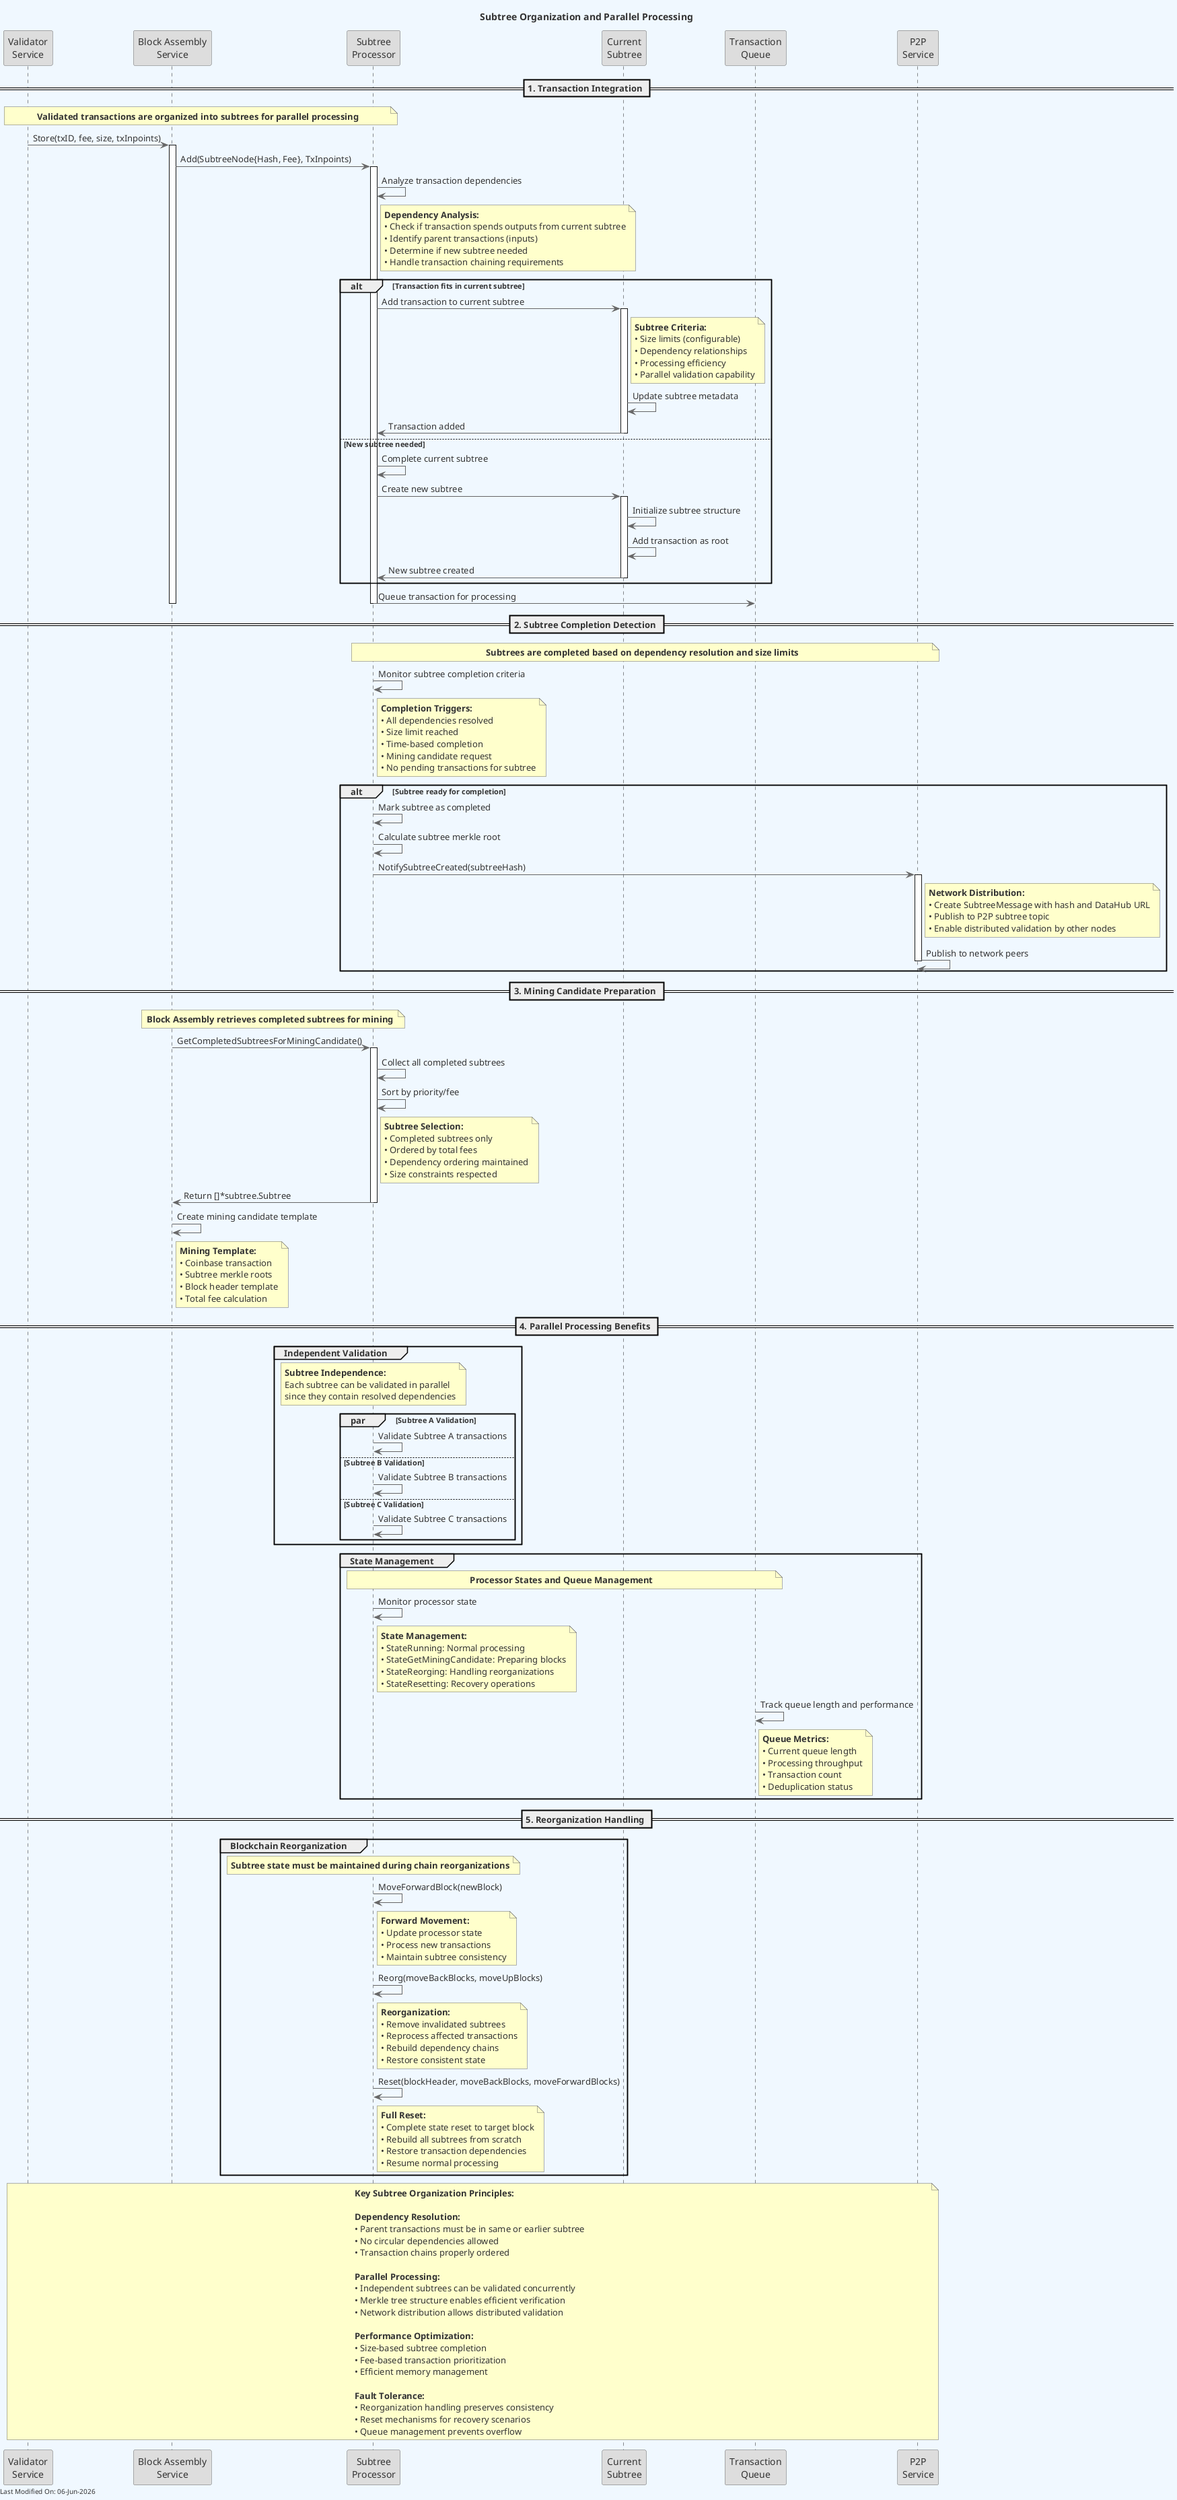 @startuml
skinparam backgroundColor #F0F8FF
skinparam defaultFontColor #333333
skinparam arrowColor #666666

' Define borders for all elements
skinparam entity {
  BorderColor #666666
  BackgroundColor #DDDDDD
}

skinparam control {
  BorderColor #666666
  BackgroundColor #DDDDDD
}

skinparam participant {
  BorderColor #666666
  BackgroundColor #DDDDDD
}

skinparam note {
  BorderColor #666666
  BackgroundColor #FFFFCC
}

title Subtree Organization and Parallel Processing

participant "Validator\nService" as Val
participant "Block Assembly\nService" as BA
participant "Subtree\nProcessor" as SP
participant "Current\nSubtree" as CS
participant "Transaction\nQueue" as TQ
participant "P2P\nService" as P2P

== 1. Transaction Integration ==
note over Val, SP
  **Validated transactions are organized into subtrees for parallel processing**
end note

Val -> BA : Store(txID, fee, size, txInpoints)
activate BA
BA -> SP : Add(SubtreeNode{Hash, Fee}, TxInpoints)
activate SP

SP -> SP : Analyze transaction dependencies
note right of SP
  **Dependency Analysis:**
  • Check if transaction spends outputs from current subtree
  • Identify parent transactions (inputs)
  • Determine if new subtree needed
  • Handle transaction chaining requirements
end note

alt Transaction fits in current subtree
  SP -> CS : Add transaction to current subtree
  activate CS
  note right of CS
    **Subtree Criteria:**
    • Size limits (configurable)
    • Dependency relationships
    • Processing efficiency
    • Parallel validation capability
  end note
  CS -> CS : Update subtree metadata
  CS -> SP : Transaction added
  deactivate CS
else New subtree needed
  SP -> SP : Complete current subtree
  SP -> CS : Create new subtree
  activate CS
  CS -> CS : Initialize subtree structure
  CS -> CS : Add transaction as root
  CS -> SP : New subtree created
  deactivate CS
end

SP -> TQ : Queue transaction for processing
deactivate SP
deactivate BA

== 2. Subtree Completion Detection ==
note over SP, P2P
  **Subtrees are completed based on dependency resolution and size limits**
end note

SP -> SP : Monitor subtree completion criteria
note right of SP
  **Completion Triggers:**
  • All dependencies resolved
  • Size limit reached
  • Time-based completion
  • Mining candidate request
  • No pending transactions for subtree
end note

alt Subtree ready for completion
  SP -> SP : Mark subtree as completed
  SP -> SP : Calculate subtree merkle root

  SP -> P2P : NotifySubtreeCreated(subtreeHash)
  activate P2P
  note right of P2P
    **Network Distribution:**
    • Create SubtreeMessage with hash and DataHub URL
    • Publish to P2P subtree topic
    • Enable distributed validation by other nodes
  end note
  P2P -> P2P : Publish to network peers
  deactivate P2P
end

== 3. Mining Candidate Preparation ==
note over BA, SP
  **Block Assembly retrieves completed subtrees for mining**
end note

BA -> SP : GetCompletedSubtreesForMiningCandidate()
activate SP
SP -> SP : Collect all completed subtrees
SP -> SP : Sort by priority/fee
note right of SP
  **Subtree Selection:**
  • Completed subtrees only
  • Ordered by total fees
  • Dependency ordering maintained
  • Size constraints respected
end note
SP -> BA : Return []*subtree.Subtree
deactivate SP

BA -> BA : Create mining candidate template
note right of BA
  **Mining Template:**
  • Coinbase transaction
  • Subtree merkle roots
  • Block header template
  • Total fee calculation
end note

== 4. Parallel Processing Benefits ==
group Independent Validation
  note over SP
    **Subtree Independence:**
    Each subtree can be validated in parallel
    since they contain resolved dependencies
  end note

  par Subtree A Validation
    SP -> SP : Validate Subtree A transactions
  else Subtree B Validation
    SP -> SP : Validate Subtree B transactions
  else Subtree C Validation
    SP -> SP : Validate Subtree C transactions
  end
end

group State Management
  note over SP, TQ
    **Processor States and Queue Management**
  end note

  SP -> SP : Monitor processor state
  note right of SP
    **State Management:**
    • StateRunning: Normal processing
    • StateGetMiningCandidate: Preparing blocks
    • StateReorging: Handling reorganizations
    • StateResetting: Recovery operations
  end note

  TQ -> TQ : Track queue length and performance
  note right of TQ
    **Queue Metrics:**
    • Current queue length
    • Processing throughput
    • Transaction count
    • Deduplication status
  end note
end

== 5. Reorganization Handling ==
group Blockchain Reorganization
  note over SP
    **Subtree state must be maintained during chain reorganizations**
  end note

  SP -> SP : MoveForwardBlock(newBlock)
  note right of SP
    **Forward Movement:**
    • Update processor state
    • Process new transactions
    • Maintain subtree consistency
  end note

  SP -> SP : Reorg(moveBackBlocks, moveUpBlocks)
  note right of SP
    **Reorganization:**
    • Remove invalidated subtrees
    • Reprocess affected transactions
    • Rebuild dependency chains
    • Restore consistent state
  end note

  SP -> SP : Reset(blockHeader, moveBackBlocks, moveForwardBlocks)
  note right of SP
    **Full Reset:**
    • Complete state reset to target block
    • Rebuild all subtrees from scratch
    • Restore transaction dependencies
    • Resume normal processing
  end note
end

note across
  **Key Subtree Organization Principles:**

  **Dependency Resolution:**
  • Parent transactions must be in same or earlier subtree
  • No circular dependencies allowed
  • Transaction chains properly ordered

  **Parallel Processing:**
  • Independent subtrees can be validated concurrently
  • Merkle tree structure enables efficient verification
  • Network distribution allows distributed validation

  **Performance Optimization:**
  • Size-based subtree completion
  • Fee-based transaction prioritization
  • Efficient memory management

  **Fault Tolerance:**
  • Reorganization handling preserves consistency
  • Reset mechanisms for recovery scenarios
  • Queue management prevents overflow
end note

left footer Last Modified On: %date("dd-MMM-yyyy")

@enduml
